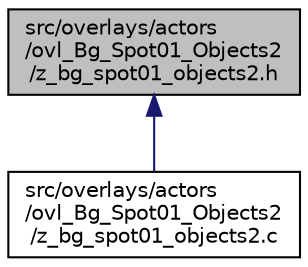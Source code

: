 digraph "src/overlays/actors/ovl_Bg_Spot01_Objects2/z_bg_spot01_objects2.h"
{
 // LATEX_PDF_SIZE
  edge [fontname="Helvetica",fontsize="10",labelfontname="Helvetica",labelfontsize="10"];
  node [fontname="Helvetica",fontsize="10",shape=record];
  Node1 [label="src/overlays/actors\l/ovl_Bg_Spot01_Objects2\l/z_bg_spot01_objects2.h",height=0.2,width=0.4,color="black", fillcolor="grey75", style="filled", fontcolor="black",tooltip=" "];
  Node1 -> Node2 [dir="back",color="midnightblue",fontsize="10",style="solid",fontname="Helvetica"];
  Node2 [label="src/overlays/actors\l/ovl_Bg_Spot01_Objects2\l/z_bg_spot01_objects2.c",height=0.2,width=0.4,color="black", fillcolor="white", style="filled",URL="$d4/d0c/z__bg__spot01__objects2_8c.html",tooltip=" "];
}
